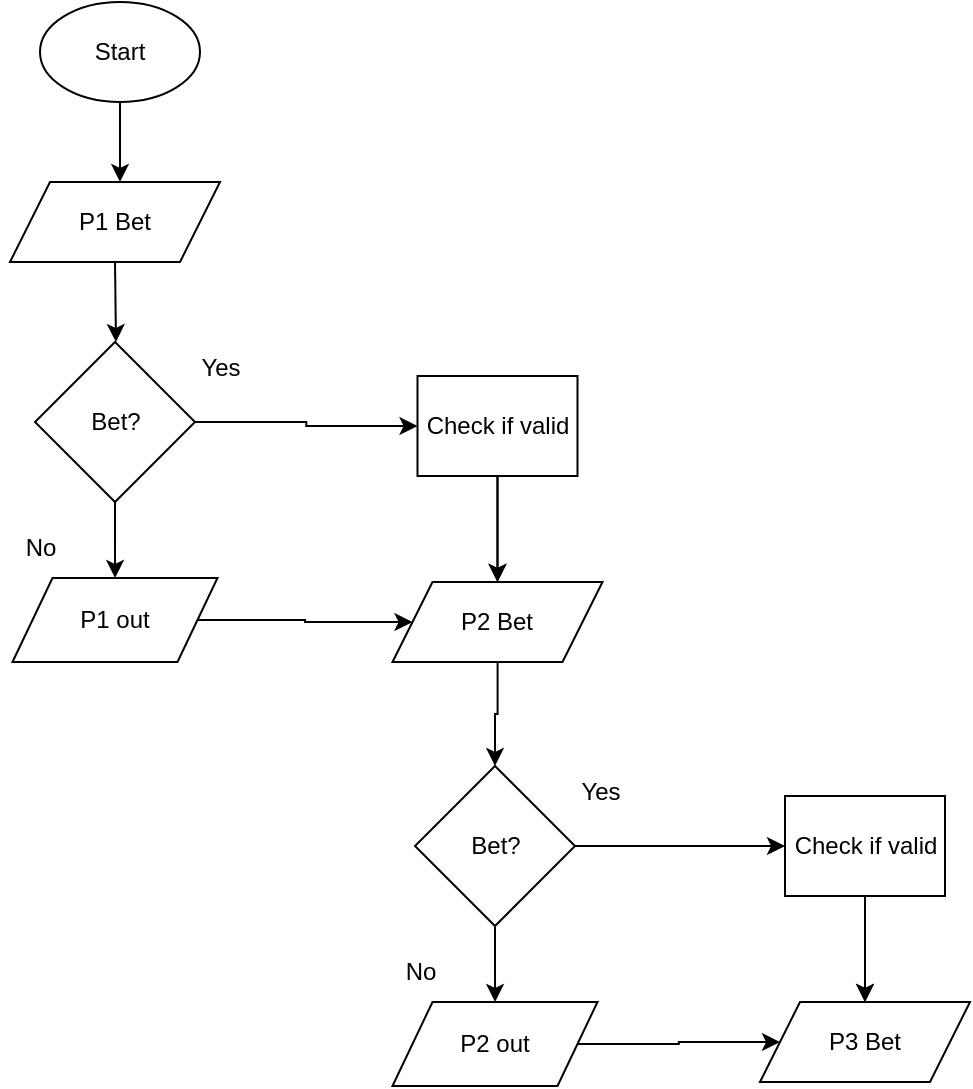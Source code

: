<mxfile version="25.0.3">
  <diagram name="Page-1" id="GQIarkOcN_hSwBKrH8tl">
    <mxGraphModel dx="1687" dy="920" grid="1" gridSize="10" guides="1" tooltips="1" connect="1" arrows="1" fold="1" page="1" pageScale="1" pageWidth="850" pageHeight="1100" math="0" shadow="0">
      <root>
        <mxCell id="0" />
        <mxCell id="1" parent="0" />
        <mxCell id="Mir2raS9aSC8Top5QSpR-1" value="Start" style="ellipse;whiteSpace=wrap;html=1;" vertex="1" parent="1">
          <mxGeometry x="30" y="30" width="80" height="50" as="geometry" />
        </mxCell>
        <mxCell id="Mir2raS9aSC8Top5QSpR-3" value="" style="endArrow=classic;html=1;rounded=0;exitX=0.5;exitY=1;exitDx=0;exitDy=0;" edge="1" parent="1" source="Mir2raS9aSC8Top5QSpR-1">
          <mxGeometry width="50" height="50" relative="1" as="geometry">
            <mxPoint x="50" y="130" as="sourcePoint" />
            <mxPoint x="70" y="120" as="targetPoint" />
          </mxGeometry>
        </mxCell>
        <mxCell id="Mir2raS9aSC8Top5QSpR-4" value="P1 Bet" style="shape=parallelogram;perimeter=parallelogramPerimeter;whiteSpace=wrap;html=1;fixedSize=1;" vertex="1" parent="1">
          <mxGeometry x="15" y="120" width="105" height="40" as="geometry" />
        </mxCell>
        <mxCell id="Mir2raS9aSC8Top5QSpR-10" value="" style="edgeStyle=orthogonalEdgeStyle;rounded=0;orthogonalLoop=1;jettySize=auto;html=1;" edge="1" parent="1" source="Mir2raS9aSC8Top5QSpR-5" target="Mir2raS9aSC8Top5QSpR-9">
          <mxGeometry relative="1" as="geometry" />
        </mxCell>
        <mxCell id="Mir2raS9aSC8Top5QSpR-17" style="edgeStyle=orthogonalEdgeStyle;rounded=0;orthogonalLoop=1;jettySize=auto;html=1;entryX=0;entryY=0.5;entryDx=0;entryDy=0;" edge="1" parent="1" source="Mir2raS9aSC8Top5QSpR-5" target="Mir2raS9aSC8Top5QSpR-16">
          <mxGeometry relative="1" as="geometry" />
        </mxCell>
        <mxCell id="Mir2raS9aSC8Top5QSpR-5" value="Bet?" style="rhombus;whiteSpace=wrap;html=1;" vertex="1" parent="1">
          <mxGeometry x="27.5" y="200" width="80" height="80" as="geometry" />
        </mxCell>
        <mxCell id="Mir2raS9aSC8Top5QSpR-6" value="" style="endArrow=classic;html=1;rounded=0;exitX=0.5;exitY=1;exitDx=0;exitDy=0;" edge="1" parent="1" source="Mir2raS9aSC8Top5QSpR-4">
          <mxGeometry width="50" height="50" relative="1" as="geometry">
            <mxPoint x="140" y="150" as="sourcePoint" />
            <mxPoint x="68" y="200" as="targetPoint" />
          </mxGeometry>
        </mxCell>
        <mxCell id="Mir2raS9aSC8Top5QSpR-19" style="edgeStyle=orthogonalEdgeStyle;rounded=0;orthogonalLoop=1;jettySize=auto;html=1;" edge="1" parent="1" source="Mir2raS9aSC8Top5QSpR-9" target="Mir2raS9aSC8Top5QSpR-12">
          <mxGeometry relative="1" as="geometry" />
        </mxCell>
        <mxCell id="Mir2raS9aSC8Top5QSpR-9" value="P1 out" style="shape=parallelogram;perimeter=parallelogramPerimeter;whiteSpace=wrap;html=1;fixedSize=1;" vertex="1" parent="1">
          <mxGeometry x="16.25" y="318" width="102.5" height="42" as="geometry" />
        </mxCell>
        <mxCell id="Mir2raS9aSC8Top5QSpR-13" value="Yes" style="text;html=1;align=center;verticalAlign=middle;resizable=0;points=[];autosize=1;strokeColor=none;fillColor=none;" vertex="1" parent="1">
          <mxGeometry x="100" y="198" width="40" height="30" as="geometry" />
        </mxCell>
        <mxCell id="Mir2raS9aSC8Top5QSpR-14" value="No" style="text;html=1;align=center;verticalAlign=middle;resizable=0;points=[];autosize=1;strokeColor=none;fillColor=none;" vertex="1" parent="1">
          <mxGeometry x="10" y="288" width="40" height="30" as="geometry" />
        </mxCell>
        <mxCell id="Mir2raS9aSC8Top5QSpR-33" style="edgeStyle=orthogonalEdgeStyle;rounded=0;orthogonalLoop=1;jettySize=auto;html=1;entryX=0.5;entryY=0;entryDx=0;entryDy=0;" edge="1" parent="1" source="Mir2raS9aSC8Top5QSpR-12" target="Mir2raS9aSC8Top5QSpR-23">
          <mxGeometry relative="1" as="geometry" />
        </mxCell>
        <mxCell id="Mir2raS9aSC8Top5QSpR-12" value="P2 Bet" style="shape=parallelogram;perimeter=parallelogramPerimeter;whiteSpace=wrap;html=1;fixedSize=1;" vertex="1" parent="1">
          <mxGeometry x="206.25" y="320" width="105" height="40" as="geometry" />
        </mxCell>
        <mxCell id="Mir2raS9aSC8Top5QSpR-18" style="edgeStyle=orthogonalEdgeStyle;rounded=0;orthogonalLoop=1;jettySize=auto;html=1;entryX=0.5;entryY=0;entryDx=0;entryDy=0;" edge="1" parent="1" source="Mir2raS9aSC8Top5QSpR-16" target="Mir2raS9aSC8Top5QSpR-12">
          <mxGeometry relative="1" as="geometry" />
        </mxCell>
        <mxCell id="Mir2raS9aSC8Top5QSpR-20" style="edgeStyle=orthogonalEdgeStyle;rounded=0;orthogonalLoop=1;jettySize=auto;html=1;entryX=0.5;entryY=0;entryDx=0;entryDy=0;" edge="1" parent="1" source="Mir2raS9aSC8Top5QSpR-16" target="Mir2raS9aSC8Top5QSpR-12">
          <mxGeometry relative="1" as="geometry" />
        </mxCell>
        <mxCell id="Mir2raS9aSC8Top5QSpR-16" value="Check if valid" style="rounded=0;whiteSpace=wrap;html=1;" vertex="1" parent="1">
          <mxGeometry x="218.75" y="217" width="80" height="50" as="geometry" />
        </mxCell>
        <mxCell id="Mir2raS9aSC8Top5QSpR-21" value="" style="edgeStyle=orthogonalEdgeStyle;rounded=0;orthogonalLoop=1;jettySize=auto;html=1;" edge="1" parent="1" source="Mir2raS9aSC8Top5QSpR-23" target="Mir2raS9aSC8Top5QSpR-25">
          <mxGeometry relative="1" as="geometry" />
        </mxCell>
        <mxCell id="Mir2raS9aSC8Top5QSpR-22" style="edgeStyle=orthogonalEdgeStyle;rounded=0;orthogonalLoop=1;jettySize=auto;html=1;entryX=0;entryY=0.5;entryDx=0;entryDy=0;" edge="1" parent="1" source="Mir2raS9aSC8Top5QSpR-23" target="Mir2raS9aSC8Top5QSpR-31">
          <mxGeometry relative="1" as="geometry" />
        </mxCell>
        <mxCell id="Mir2raS9aSC8Top5QSpR-23" value="Bet?" style="rhombus;whiteSpace=wrap;html=1;" vertex="1" parent="1">
          <mxGeometry x="217.5" y="412" width="80" height="80" as="geometry" />
        </mxCell>
        <mxCell id="Mir2raS9aSC8Top5QSpR-24" style="edgeStyle=orthogonalEdgeStyle;rounded=0;orthogonalLoop=1;jettySize=auto;html=1;" edge="1" parent="1" source="Mir2raS9aSC8Top5QSpR-25" target="Mir2raS9aSC8Top5QSpR-28">
          <mxGeometry relative="1" as="geometry" />
        </mxCell>
        <mxCell id="Mir2raS9aSC8Top5QSpR-25" value="P2 out" style="shape=parallelogram;perimeter=parallelogramPerimeter;whiteSpace=wrap;html=1;fixedSize=1;" vertex="1" parent="1">
          <mxGeometry x="206.25" y="530" width="102.5" height="42" as="geometry" />
        </mxCell>
        <mxCell id="Mir2raS9aSC8Top5QSpR-26" value="Yes" style="text;html=1;align=center;verticalAlign=middle;resizable=0;points=[];autosize=1;strokeColor=none;fillColor=none;" vertex="1" parent="1">
          <mxGeometry x="290" y="410" width="40" height="30" as="geometry" />
        </mxCell>
        <mxCell id="Mir2raS9aSC8Top5QSpR-27" value="No" style="text;html=1;align=center;verticalAlign=middle;resizable=0;points=[];autosize=1;strokeColor=none;fillColor=none;" vertex="1" parent="1">
          <mxGeometry x="200" y="500" width="40" height="30" as="geometry" />
        </mxCell>
        <mxCell id="Mir2raS9aSC8Top5QSpR-28" value="P3 Bet" style="shape=parallelogram;perimeter=parallelogramPerimeter;whiteSpace=wrap;html=1;fixedSize=1;" vertex="1" parent="1">
          <mxGeometry x="390" y="530" width="105" height="40" as="geometry" />
        </mxCell>
        <mxCell id="Mir2raS9aSC8Top5QSpR-29" style="edgeStyle=orthogonalEdgeStyle;rounded=0;orthogonalLoop=1;jettySize=auto;html=1;entryX=0.5;entryY=0;entryDx=0;entryDy=0;" edge="1" parent="1" source="Mir2raS9aSC8Top5QSpR-31" target="Mir2raS9aSC8Top5QSpR-28">
          <mxGeometry relative="1" as="geometry" />
        </mxCell>
        <mxCell id="Mir2raS9aSC8Top5QSpR-30" style="edgeStyle=orthogonalEdgeStyle;rounded=0;orthogonalLoop=1;jettySize=auto;html=1;entryX=0.5;entryY=0;entryDx=0;entryDy=0;" edge="1" parent="1" source="Mir2raS9aSC8Top5QSpR-31" target="Mir2raS9aSC8Top5QSpR-28">
          <mxGeometry relative="1" as="geometry" />
        </mxCell>
        <mxCell id="Mir2raS9aSC8Top5QSpR-31" value="Check if valid" style="rounded=0;whiteSpace=wrap;html=1;" vertex="1" parent="1">
          <mxGeometry x="402.5" y="427" width="80" height="50" as="geometry" />
        </mxCell>
      </root>
    </mxGraphModel>
  </diagram>
</mxfile>
